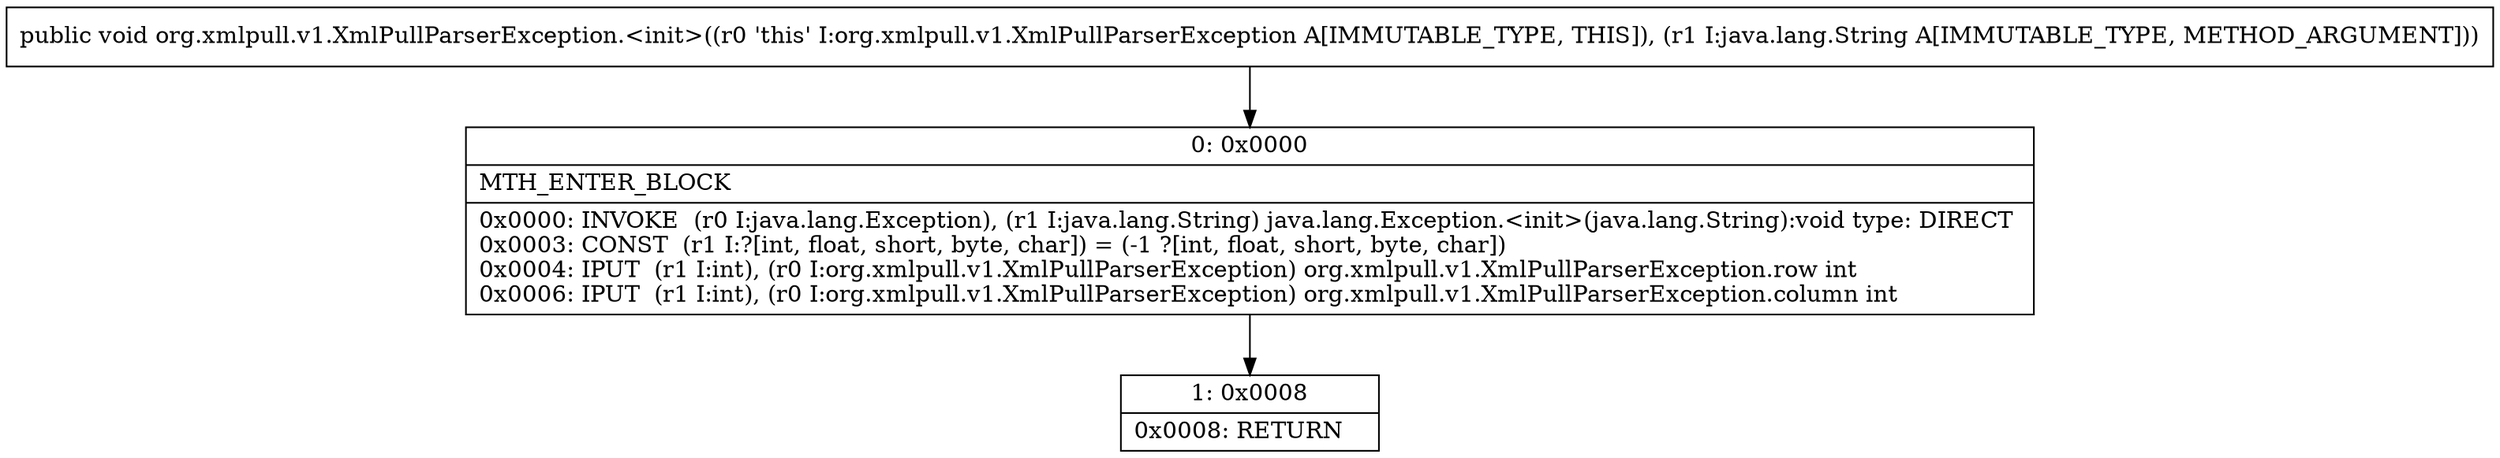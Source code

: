 digraph "CFG fororg.xmlpull.v1.XmlPullParserException.\<init\>(Ljava\/lang\/String;)V" {
Node_0 [shape=record,label="{0\:\ 0x0000|MTH_ENTER_BLOCK\l|0x0000: INVOKE  (r0 I:java.lang.Exception), (r1 I:java.lang.String) java.lang.Exception.\<init\>(java.lang.String):void type: DIRECT \l0x0003: CONST  (r1 I:?[int, float, short, byte, char]) = (\-1 ?[int, float, short, byte, char]) \l0x0004: IPUT  (r1 I:int), (r0 I:org.xmlpull.v1.XmlPullParserException) org.xmlpull.v1.XmlPullParserException.row int \l0x0006: IPUT  (r1 I:int), (r0 I:org.xmlpull.v1.XmlPullParserException) org.xmlpull.v1.XmlPullParserException.column int \l}"];
Node_1 [shape=record,label="{1\:\ 0x0008|0x0008: RETURN   \l}"];
MethodNode[shape=record,label="{public void org.xmlpull.v1.XmlPullParserException.\<init\>((r0 'this' I:org.xmlpull.v1.XmlPullParserException A[IMMUTABLE_TYPE, THIS]), (r1 I:java.lang.String A[IMMUTABLE_TYPE, METHOD_ARGUMENT])) }"];
MethodNode -> Node_0;
Node_0 -> Node_1;
}

